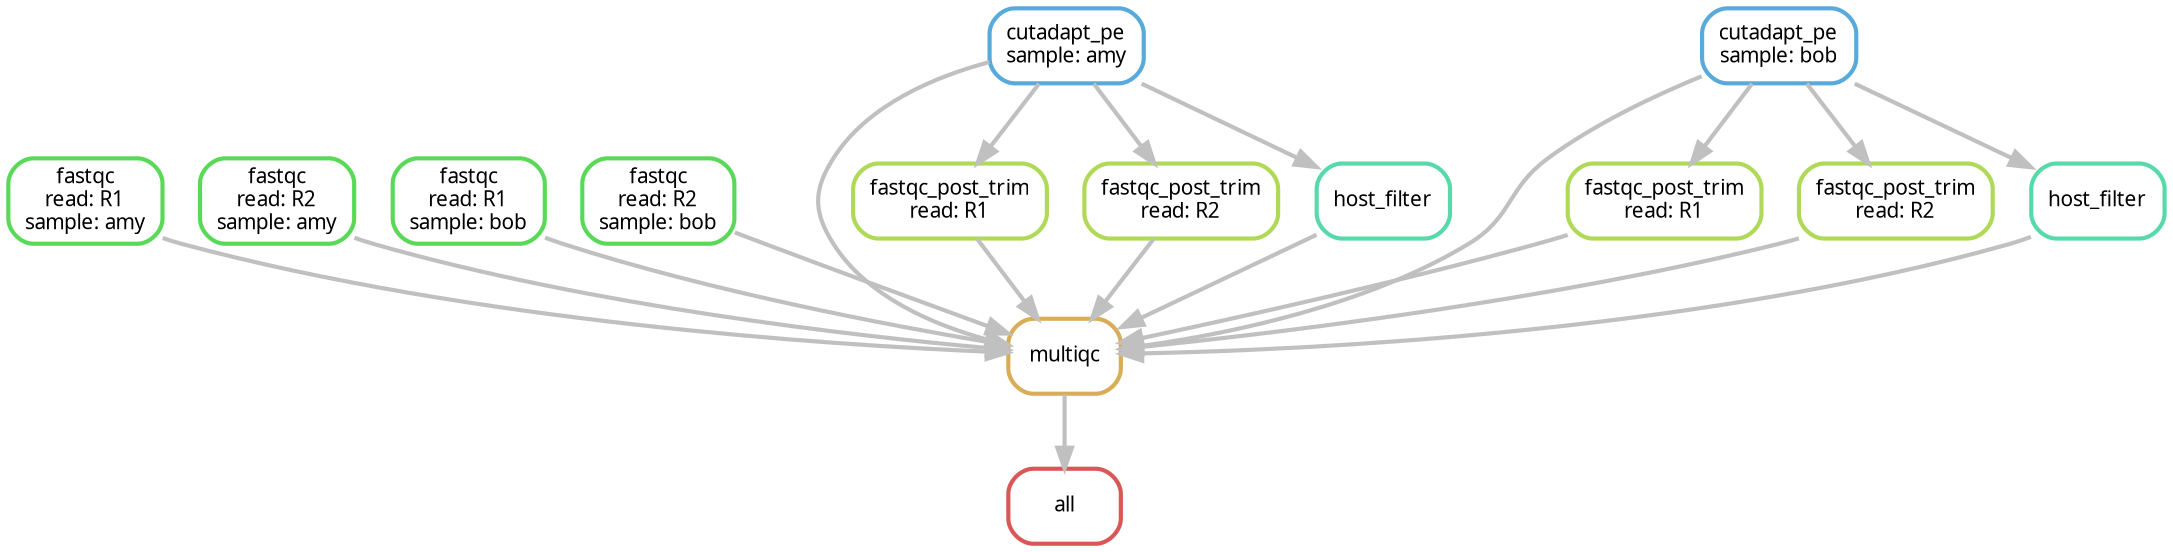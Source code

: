 digraph snakemake_dag {
    graph[bgcolor=white, margin=0];
    node[shape=box, style=rounded, fontname=sans,                 fontsize=10, penwidth=2];
    edge[penwidth=2, color=grey];
	0[label = "all", color = "0.00 0.6 0.85", style="rounded"];
	1[label = "multiqc", color = "0.11 0.6 0.85", style="rounded"];
	2[label = "fastqc\nread: R1\nsample: amy", color = "0.33 0.6 0.85", style="rounded"];
	3[label = "fastqc\nread: R2\nsample: amy", color = "0.33 0.6 0.85", style="rounded"];
	4[label = "fastqc\nread: R1\nsample: bob", color = "0.33 0.6 0.85", style="rounded"];
	5[label = "fastqc\nread: R2\nsample: bob", color = "0.33 0.6 0.85", style="rounded"];
	6[label = "fastqc_post_trim\nread: R1", color = "0.22 0.6 0.85", style="rounded"];
	7[label = "cutadapt_pe\nsample: amy", color = "0.56 0.6 0.85", style="rounded"];
	8[label = "fastqc_post_trim\nread: R2", color = "0.22 0.6 0.85", style="rounded"];
	9[label = "fastqc_post_trim\nread: R1", color = "0.22 0.6 0.85", style="rounded"];
	10[label = "cutadapt_pe\nsample: bob", color = "0.56 0.6 0.85", style="rounded"];
	11[label = "fastqc_post_trim\nread: R2", color = "0.22 0.6 0.85", style="rounded"];
	12[label = "host_filter", color = "0.44 0.6 0.85", style="rounded"];
	13[label = "host_filter", color = "0.44 0.6 0.85", style="rounded"];
	1 -> 0
	2 -> 1
	3 -> 1
	4 -> 1
	5 -> 1
	6 -> 1
	8 -> 1
	9 -> 1
	11 -> 1
	7 -> 1
	10 -> 1
	12 -> 1
	13 -> 1
	7 -> 6
	7 -> 8
	10 -> 9
	10 -> 11
	7 -> 12
	10 -> 13
}            
